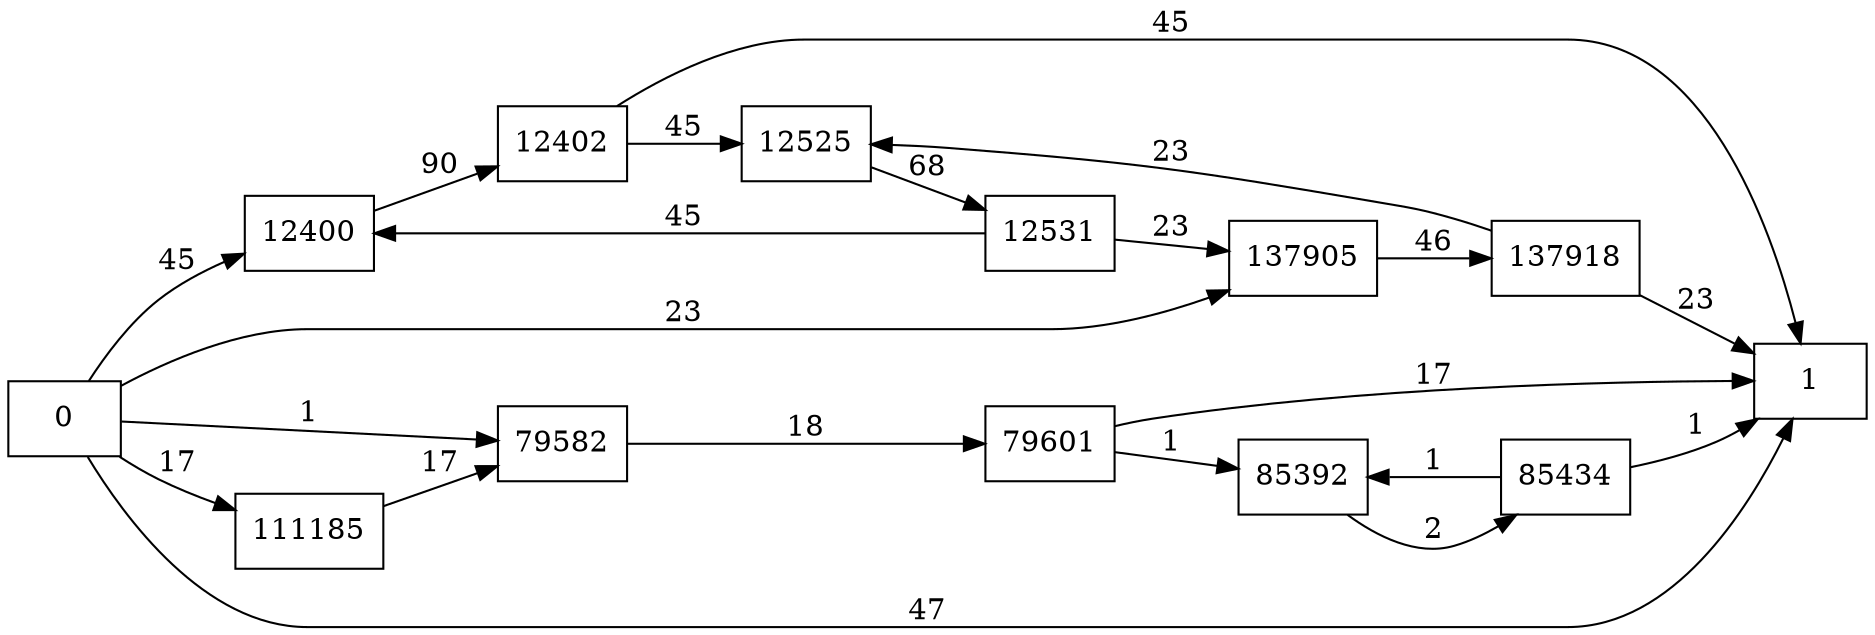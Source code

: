 digraph {
	graph [rankdir=LR]
	node [shape=rectangle]
	12400 -> 12402 [label=90]
	12402 -> 12525 [label=45]
	12402 -> 1 [label=45]
	12525 -> 12531 [label=68]
	12531 -> 12400 [label=45]
	12531 -> 137905 [label=23]
	79582 -> 79601 [label=18]
	79601 -> 85392 [label=1]
	79601 -> 1 [label=17]
	85392 -> 85434 [label=2]
	85434 -> 85392 [label=1]
	85434 -> 1 [label=1]
	111185 -> 79582 [label=17]
	137905 -> 137918 [label=46]
	137918 -> 12525 [label=23]
	137918 -> 1 [label=23]
	0 -> 12400 [label=45]
	0 -> 1 [label=47]
	0 -> 79582 [label=1]
	0 -> 111185 [label=17]
	0 -> 137905 [label=23]
}
